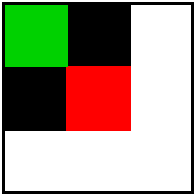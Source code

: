 #FIG 3.2  Produced by xfig version 3.2.5
Landscape
Center
Metric
Letter  
100.00
Single
-2
1200 2
2 2 0 2 0 7 0 -1 -1 0.000 0 0 -1 0 0 5
	 450 450 1800 450 1800 1800 450 1800 450 450
2 2 0 1 0 0 50 -1 20 0.000 0 0 -1 0 0 5
	 450 900 900 900 900 1350 450 1350 450 900
2 2 0 1 0 0 50 -1 20 0.000 0 0 -1 0 0 5
	 910 450 1360 450 1360 900 910 900 910 450
2 2 0 1 4 4 50 -1 20 0.000 0 0 -1 0 0 5
	 905 900 1355 900 1355 1350 905 1350 905 900
2 2 0 1 14 14 50 -1 20 0.000 0 0 -1 0 0 5
	 460 445 910 445 910 895 460 895 460 445
